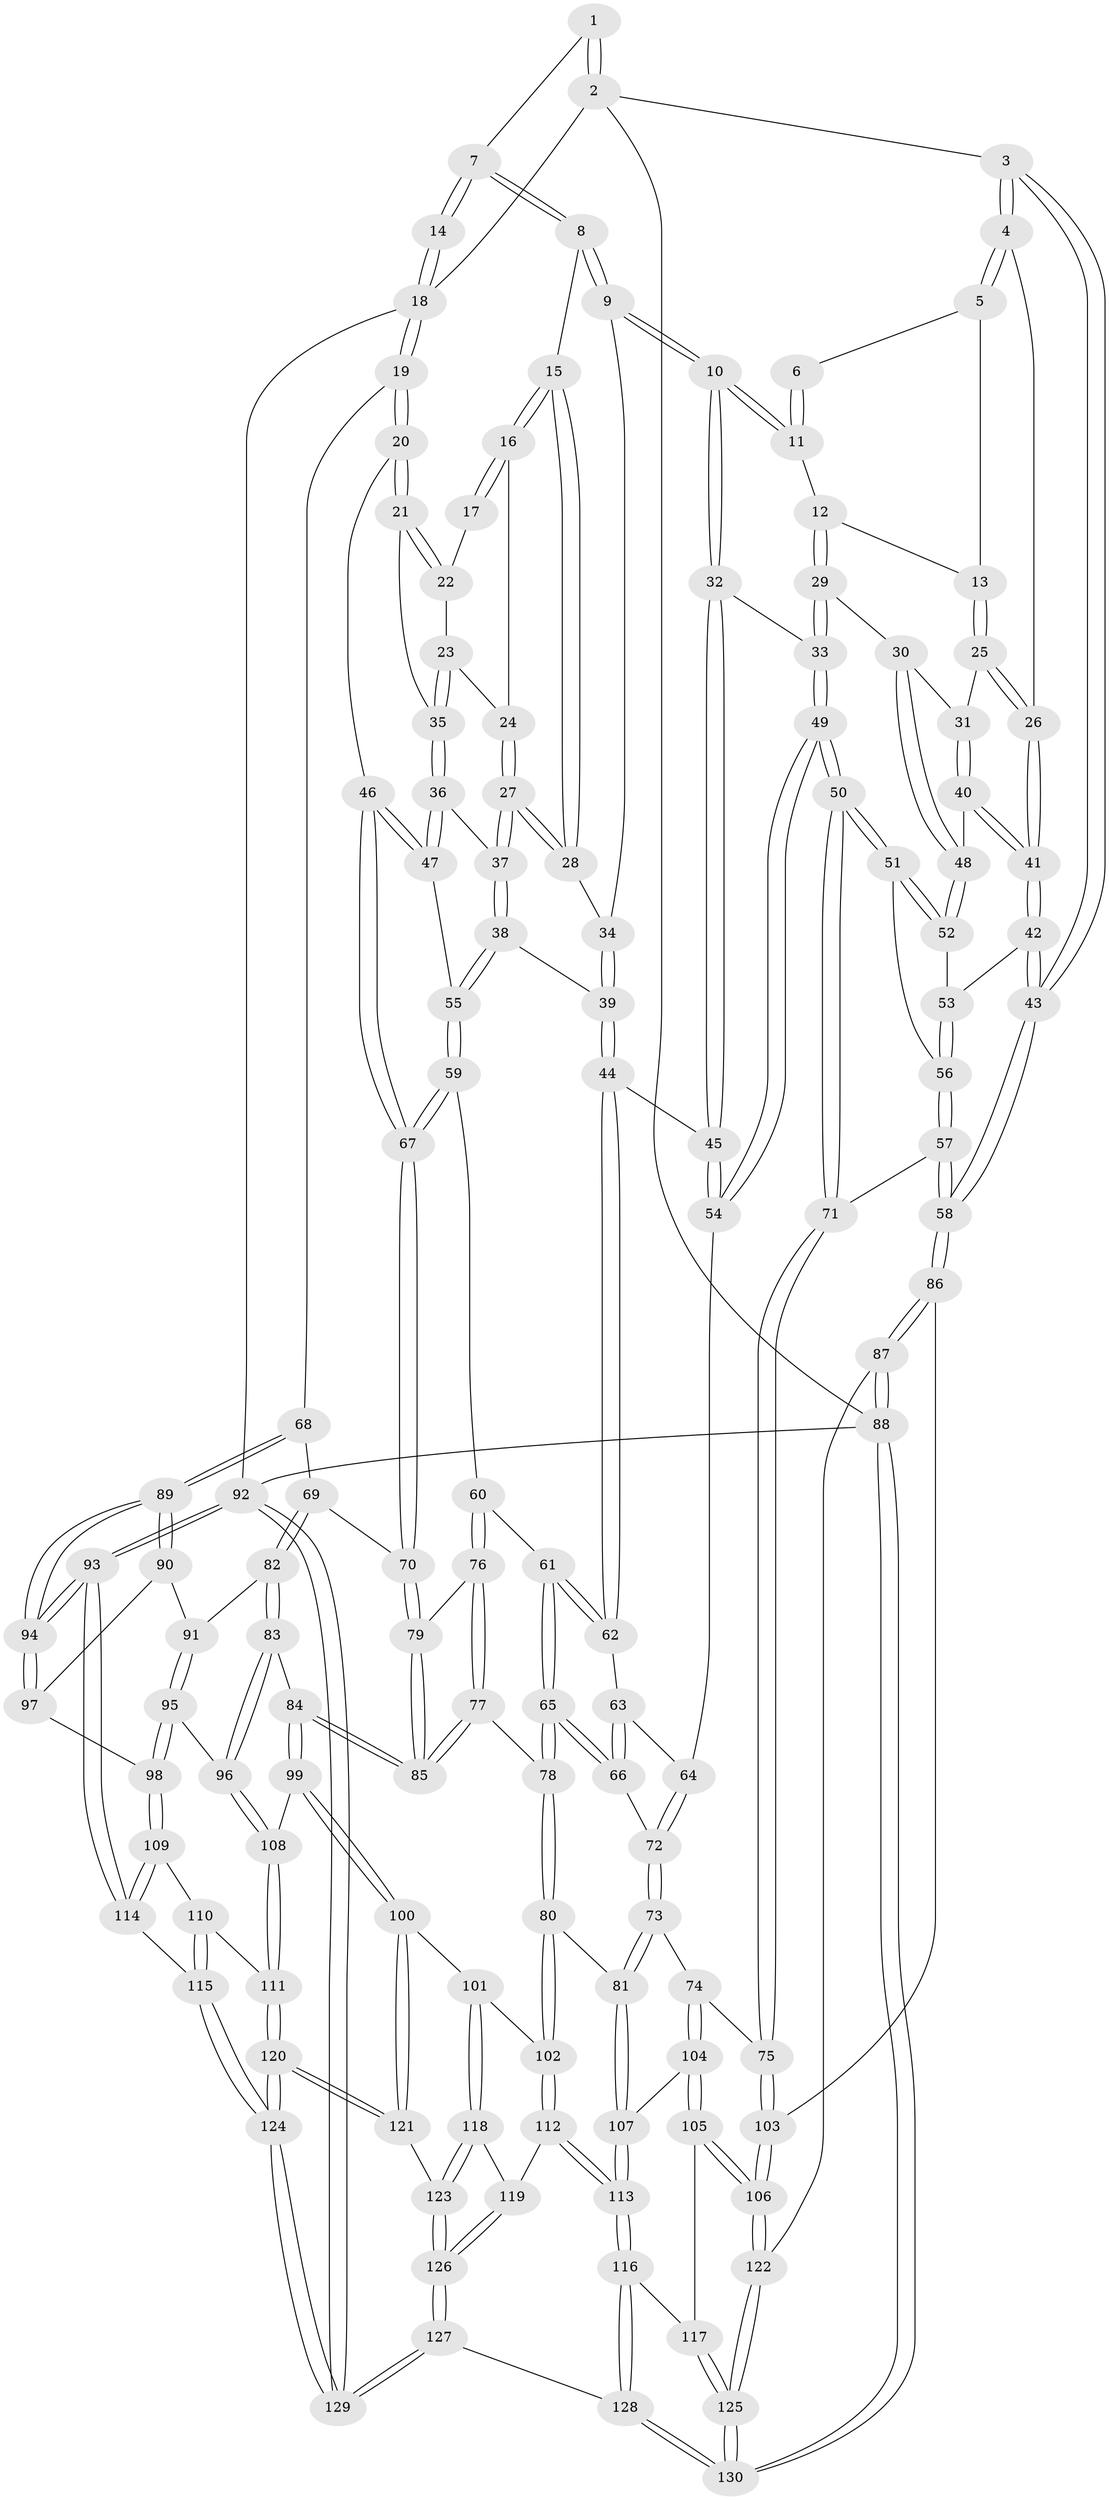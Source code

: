 // Generated by graph-tools (version 1.1) at 2025/03/03/09/25 03:03:12]
// undirected, 130 vertices, 322 edges
graph export_dot {
graph [start="1"]
  node [color=gray90,style=filled];
  1 [pos="+0.2825486079643409+0"];
  2 [pos="+0+0"];
  3 [pos="+0+0"];
  4 [pos="+0+0.03614588157460561"];
  5 [pos="+0.1807985373342214+0.028290040779815822"];
  6 [pos="+0.2809463869704872+0"];
  7 [pos="+0.5177769024939473+0"];
  8 [pos="+0.5183265260614537+0"];
  9 [pos="+0.45073728040467+0.10237414803339197"];
  10 [pos="+0.40573042145905563+0.14186028435584133"];
  11 [pos="+0.27143417584442603+0"];
  12 [pos="+0.23846447756838834+0.09020065568025387"];
  13 [pos="+0.21476120774170152+0.08429227736451125"];
  14 [pos="+0.8245745118148817+0"];
  15 [pos="+0.6622005501246973+0.09800174155436982"];
  16 [pos="+0.7547538793881248+0.05331180607502014"];
  17 [pos="+0.7981670087048133+0"];
  18 [pos="+1+0"];
  19 [pos="+1+0.06409495040303984"];
  20 [pos="+0.9922434816701179+0.14091450970404093"];
  21 [pos="+0.9341516172473558+0.14106594753394544"];
  22 [pos="+0.8287368134925404+0.03656093778315563"];
  23 [pos="+0.8119256053217909+0.14362174293470076"];
  24 [pos="+0.7807475478114728+0.12357804906878701"];
  25 [pos="+0.046433058802241495+0.09028016838623282"];
  26 [pos="+0.0015743509083641005+0.05632292853080496"];
  27 [pos="+0.6735718844543228+0.1655591873649842"];
  28 [pos="+0.6595208697822156+0.12440394641020451"];
  29 [pos="+0.2628110342002356+0.13683091829693173"];
  30 [pos="+0.12637979869821062+0.19935222138022632"];
  31 [pos="+0.051518916348170816+0.09785884462419857"];
  32 [pos="+0.37617676826535146+0.1781486449217551"];
  33 [pos="+0.34754544386411135+0.19134689453011555"];
  34 [pos="+0.5084746609789392+0.13701897052231818"];
  35 [pos="+0.837963616234483+0.17501677900662427"];
  36 [pos="+0.7932900831829006+0.24654326594576398"];
  37 [pos="+0.6746396746150165+0.19467727086772277"];
  38 [pos="+0.6075364172574921+0.26267565936614845"];
  39 [pos="+0.5958762651710889+0.26242509636035255"];
  40 [pos="+0.03607641169354142+0.26161745057682995"];
  41 [pos="+0.021676781942553177+0.2708741862987597"];
  42 [pos="+0.014165626349375906+0.2806521347905667"];
  43 [pos="+0+0.3867193635884154"];
  44 [pos="+0.5195281527297407+0.3044972184991505"];
  45 [pos="+0.48851861912011235+0.2874131080542657"];
  46 [pos="+0.8396037304637871+0.3620046076786681"];
  47 [pos="+0.8100756353539726+0.3182013266667413"];
  48 [pos="+0.12794498661103798+0.21941119023106673"];
  49 [pos="+0.2669257189842191+0.36651840707069516"];
  50 [pos="+0.2662702086795762+0.3668328756008292"];
  51 [pos="+0.24134885994131178+0.3517809647259755"];
  52 [pos="+0.16392617028826223+0.2910796691575082"];
  53 [pos="+0.08345704897925113+0.31765774588264134"];
  54 [pos="+0.33074984374491945+0.38854911411419013"];
  55 [pos="+0.6455713423196221+0.3219527486525636"];
  56 [pos="+0.05120634034111115+0.37966800267792805"];
  57 [pos="+0+0.507727082390067"];
  58 [pos="+0+0.5181607304242114"];
  59 [pos="+0.6452069845761702+0.43068520675099686"];
  60 [pos="+0.6419484800014659+0.43400501555920495"];
  61 [pos="+0.5927118610921543+0.4392540255333567"];
  62 [pos="+0.5140232633383784+0.3418221238913601"];
  63 [pos="+0.4856877474504512+0.3699727018878319"];
  64 [pos="+0.33103582834344963+0.3886988509615834"];
  65 [pos="+0.49852556631934886+0.5140158070470258"];
  66 [pos="+0.48000514694982865+0.5029266018254039"];
  67 [pos="+0.8590790785224544+0.41411209341627475"];
  68 [pos="+1+0.3785024190668625"];
  69 [pos="+0.8882263972238126+0.44000225442496155"];
  70 [pos="+0.8826829736503461+0.43806519691657964"];
  71 [pos="+0.18863945807434332+0.5317163602675532"];
  72 [pos="+0.4371932786149502+0.49455982596569426"];
  73 [pos="+0.3003670639134585+0.6240843275878087"];
  74 [pos="+0.229374421346414+0.6023816192823727"];
  75 [pos="+0.22339018308841402+0.5964552456592515"];
  76 [pos="+0.6516668043989197+0.47443656243048216"];
  77 [pos="+0.6150626184721637+0.6031400997239309"];
  78 [pos="+0.5260189284198006+0.599799427353985"];
  79 [pos="+0.7489900878901562+0.5668943525228927"];
  80 [pos="+0.47117453799099446+0.6888092908775882"];
  81 [pos="+0.38236419143391+0.6902519281496972"];
  82 [pos="+0.9097265325993076+0.5931789968910435"];
  83 [pos="+0.7567981723242545+0.6852600408877871"];
  84 [pos="+0.7212458190610792+0.6767465983920233"];
  85 [pos="+0.7131980849770044+0.654945257968475"];
  86 [pos="+0+0.6142832838332485"];
  87 [pos="+0+1"];
  88 [pos="+0+1"];
  89 [pos="+1+0.6489873258888519"];
  90 [pos="+0.931271311995746+0.6212102983095518"];
  91 [pos="+0.9120229878424277+0.5966157698345272"];
  92 [pos="+1+1"];
  93 [pos="+1+1"];
  94 [pos="+1+0.7200083261733567"];
  95 [pos="+0.829359660384183+0.731742395226409"];
  96 [pos="+0.8247784037604715+0.7310073923131336"];
  97 [pos="+0.9280951844418255+0.7448630966889116"];
  98 [pos="+0.9181349152437963+0.7539542209080301"];
  99 [pos="+0.6609146500540019+0.7827655420470693"];
  100 [pos="+0.6507371524492774+0.7942409975918107"];
  101 [pos="+0.5633062079624822+0.790423549201887"];
  102 [pos="+0.49466142086004117+0.7236770370358522"];
  103 [pos="+0.052852303978909165+0.7369103906632165"];
  104 [pos="+0.20355929225172695+0.7692000420378433"];
  105 [pos="+0.143096342563387+0.8410694046789453"];
  106 [pos="+0.12115987940924022+0.8424421789894113"];
  107 [pos="+0.3384115037123216+0.8096700719603362"];
  108 [pos="+0.8032998569091873+0.8228073798585472"];
  109 [pos="+0.9180924070603753+0.75983722719691"];
  110 [pos="+0.887266122565622+0.8316662163301638"];
  111 [pos="+0.8196308370002314+0.8606070332952008"];
  112 [pos="+0.39298749893433405+0.8926175934009118"];
  113 [pos="+0.3508238524307364+0.8890668265869938"];
  114 [pos="+1+0.9245223764556411"];
  115 [pos="+0.921955887538013+0.8931855560408551"];
  116 [pos="+0.2930780369887546+0.9435205014712101"];
  117 [pos="+0.17660233750201326+0.8688010777858823"];
  118 [pos="+0.5134531717608091+0.8760917665574589"];
  119 [pos="+0.41273186938774925+0.8990576322282526"];
  120 [pos="+0.7586463733012008+1"];
  121 [pos="+0.6968494132573705+0.9326140168359964"];
  122 [pos="+0.10069791621298593+0.8623915782241836"];
  123 [pos="+0.5490668209909357+0.9474715057269748"];
  124 [pos="+0.7604006709842906+1"];
  125 [pos="+0.09977614509193006+1"];
  126 [pos="+0.49938485510885083+1"];
  127 [pos="+0.49754540912246503+1"];
  128 [pos="+0.2538154249840425+1"];
  129 [pos="+0.800642447686315+1"];
  130 [pos="+0.09848582450306607+1"];
  1 -- 2;
  1 -- 2;
  1 -- 7;
  2 -- 3;
  2 -- 18;
  2 -- 88;
  3 -- 4;
  3 -- 4;
  3 -- 43;
  3 -- 43;
  4 -- 5;
  4 -- 5;
  4 -- 26;
  5 -- 6;
  5 -- 13;
  6 -- 11;
  6 -- 11;
  7 -- 8;
  7 -- 8;
  7 -- 14;
  7 -- 14;
  8 -- 9;
  8 -- 9;
  8 -- 15;
  9 -- 10;
  9 -- 10;
  9 -- 34;
  10 -- 11;
  10 -- 11;
  10 -- 32;
  10 -- 32;
  11 -- 12;
  12 -- 13;
  12 -- 29;
  12 -- 29;
  13 -- 25;
  13 -- 25;
  14 -- 18;
  14 -- 18;
  15 -- 16;
  15 -- 16;
  15 -- 28;
  15 -- 28;
  16 -- 17;
  16 -- 17;
  16 -- 24;
  17 -- 22;
  18 -- 19;
  18 -- 19;
  18 -- 92;
  19 -- 20;
  19 -- 20;
  19 -- 68;
  20 -- 21;
  20 -- 21;
  20 -- 46;
  21 -- 22;
  21 -- 22;
  21 -- 35;
  22 -- 23;
  23 -- 24;
  23 -- 35;
  23 -- 35;
  24 -- 27;
  24 -- 27;
  25 -- 26;
  25 -- 26;
  25 -- 31;
  26 -- 41;
  26 -- 41;
  27 -- 28;
  27 -- 28;
  27 -- 37;
  27 -- 37;
  28 -- 34;
  29 -- 30;
  29 -- 33;
  29 -- 33;
  30 -- 31;
  30 -- 48;
  30 -- 48;
  31 -- 40;
  31 -- 40;
  32 -- 33;
  32 -- 45;
  32 -- 45;
  33 -- 49;
  33 -- 49;
  34 -- 39;
  34 -- 39;
  35 -- 36;
  35 -- 36;
  36 -- 37;
  36 -- 47;
  36 -- 47;
  37 -- 38;
  37 -- 38;
  38 -- 39;
  38 -- 55;
  38 -- 55;
  39 -- 44;
  39 -- 44;
  40 -- 41;
  40 -- 41;
  40 -- 48;
  41 -- 42;
  41 -- 42;
  42 -- 43;
  42 -- 43;
  42 -- 53;
  43 -- 58;
  43 -- 58;
  44 -- 45;
  44 -- 62;
  44 -- 62;
  45 -- 54;
  45 -- 54;
  46 -- 47;
  46 -- 47;
  46 -- 67;
  46 -- 67;
  47 -- 55;
  48 -- 52;
  48 -- 52;
  49 -- 50;
  49 -- 50;
  49 -- 54;
  49 -- 54;
  50 -- 51;
  50 -- 51;
  50 -- 71;
  50 -- 71;
  51 -- 52;
  51 -- 52;
  51 -- 56;
  52 -- 53;
  53 -- 56;
  53 -- 56;
  54 -- 64;
  55 -- 59;
  55 -- 59;
  56 -- 57;
  56 -- 57;
  57 -- 58;
  57 -- 58;
  57 -- 71;
  58 -- 86;
  58 -- 86;
  59 -- 60;
  59 -- 67;
  59 -- 67;
  60 -- 61;
  60 -- 76;
  60 -- 76;
  61 -- 62;
  61 -- 62;
  61 -- 65;
  61 -- 65;
  62 -- 63;
  63 -- 64;
  63 -- 66;
  63 -- 66;
  64 -- 72;
  64 -- 72;
  65 -- 66;
  65 -- 66;
  65 -- 78;
  65 -- 78;
  66 -- 72;
  67 -- 70;
  67 -- 70;
  68 -- 69;
  68 -- 89;
  68 -- 89;
  69 -- 70;
  69 -- 82;
  69 -- 82;
  70 -- 79;
  70 -- 79;
  71 -- 75;
  71 -- 75;
  72 -- 73;
  72 -- 73;
  73 -- 74;
  73 -- 81;
  73 -- 81;
  74 -- 75;
  74 -- 104;
  74 -- 104;
  75 -- 103;
  75 -- 103;
  76 -- 77;
  76 -- 77;
  76 -- 79;
  77 -- 78;
  77 -- 85;
  77 -- 85;
  78 -- 80;
  78 -- 80;
  79 -- 85;
  79 -- 85;
  80 -- 81;
  80 -- 102;
  80 -- 102;
  81 -- 107;
  81 -- 107;
  82 -- 83;
  82 -- 83;
  82 -- 91;
  83 -- 84;
  83 -- 96;
  83 -- 96;
  84 -- 85;
  84 -- 85;
  84 -- 99;
  84 -- 99;
  86 -- 87;
  86 -- 87;
  86 -- 103;
  87 -- 88;
  87 -- 88;
  87 -- 122;
  88 -- 130;
  88 -- 130;
  88 -- 92;
  89 -- 90;
  89 -- 90;
  89 -- 94;
  89 -- 94;
  90 -- 91;
  90 -- 97;
  91 -- 95;
  91 -- 95;
  92 -- 93;
  92 -- 93;
  92 -- 129;
  92 -- 129;
  93 -- 94;
  93 -- 94;
  93 -- 114;
  93 -- 114;
  94 -- 97;
  94 -- 97;
  95 -- 96;
  95 -- 98;
  95 -- 98;
  96 -- 108;
  96 -- 108;
  97 -- 98;
  98 -- 109;
  98 -- 109;
  99 -- 100;
  99 -- 100;
  99 -- 108;
  100 -- 101;
  100 -- 121;
  100 -- 121;
  101 -- 102;
  101 -- 118;
  101 -- 118;
  102 -- 112;
  102 -- 112;
  103 -- 106;
  103 -- 106;
  104 -- 105;
  104 -- 105;
  104 -- 107;
  105 -- 106;
  105 -- 106;
  105 -- 117;
  106 -- 122;
  106 -- 122;
  107 -- 113;
  107 -- 113;
  108 -- 111;
  108 -- 111;
  109 -- 110;
  109 -- 114;
  109 -- 114;
  110 -- 111;
  110 -- 115;
  110 -- 115;
  111 -- 120;
  111 -- 120;
  112 -- 113;
  112 -- 113;
  112 -- 119;
  113 -- 116;
  113 -- 116;
  114 -- 115;
  115 -- 124;
  115 -- 124;
  116 -- 117;
  116 -- 128;
  116 -- 128;
  117 -- 125;
  117 -- 125;
  118 -- 119;
  118 -- 123;
  118 -- 123;
  119 -- 126;
  119 -- 126;
  120 -- 121;
  120 -- 121;
  120 -- 124;
  120 -- 124;
  121 -- 123;
  122 -- 125;
  122 -- 125;
  123 -- 126;
  123 -- 126;
  124 -- 129;
  124 -- 129;
  125 -- 130;
  125 -- 130;
  126 -- 127;
  126 -- 127;
  127 -- 128;
  127 -- 129;
  127 -- 129;
  128 -- 130;
  128 -- 130;
}
